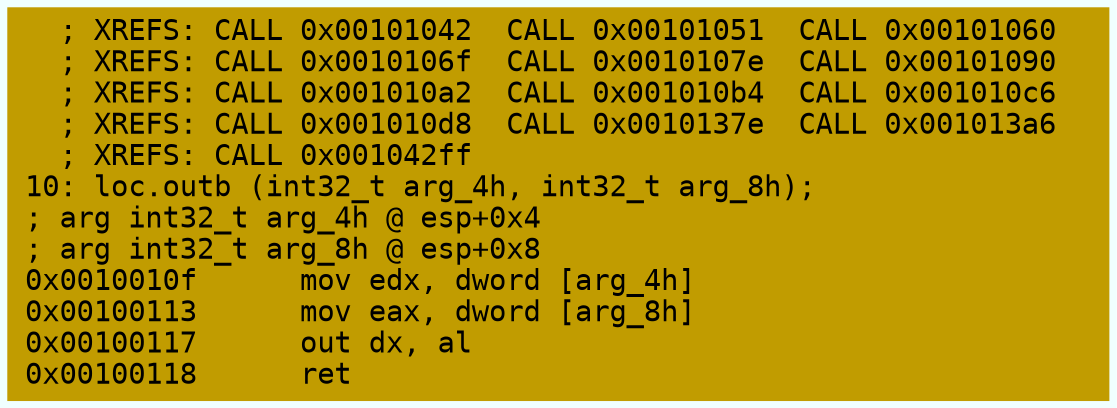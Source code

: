 digraph code {
	graph [bgcolor=azure fontsize=8 fontname="Courier" splines="ortho"];
	node [fillcolor=gray style=filled shape=box];
	edge [arrowhead="normal"];
	"0x0010010f" [URL="loc.outb/0x0010010f", fillcolor="#c19c00",color="#c19c00", fontname="Courier",label="  ; XREFS: CALL 0x00101042  CALL 0x00101051  CALL 0x00101060  \l  ; XREFS: CALL 0x0010106f  CALL 0x0010107e  CALL 0x00101090  \l  ; XREFS: CALL 0x001010a2  CALL 0x001010b4  CALL 0x001010c6  \l  ; XREFS: CALL 0x001010d8  CALL 0x0010137e  CALL 0x001013a6  \l  ; XREFS: CALL 0x001042ff  \l10: loc.outb (int32_t arg_4h, int32_t arg_8h);\l; arg int32_t arg_4h @ esp+0x4\l; arg int32_t arg_8h @ esp+0x8\l0x0010010f      mov edx, dword [arg_4h]\l0x00100113      mov eax, dword [arg_8h]\l0x00100117      out dx, al\l0x00100118      ret\l"]
}
